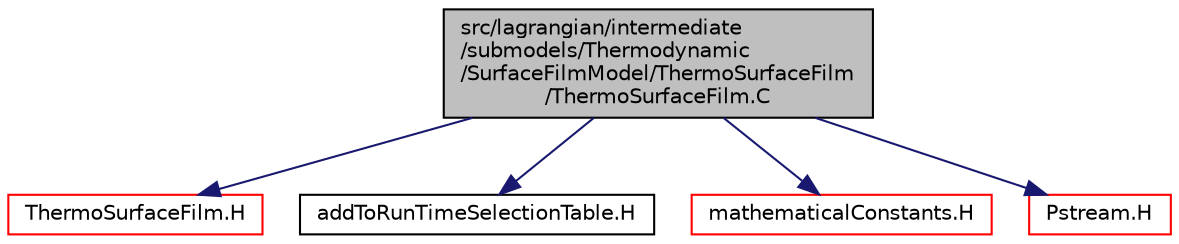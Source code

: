 digraph "src/lagrangian/intermediate/submodels/Thermodynamic/SurfaceFilmModel/ThermoSurfaceFilm/ThermoSurfaceFilm.C"
{
  bgcolor="transparent";
  edge [fontname="Helvetica",fontsize="10",labelfontname="Helvetica",labelfontsize="10"];
  node [fontname="Helvetica",fontsize="10",shape=record];
  Node1 [label="src/lagrangian/intermediate\l/submodels/Thermodynamic\l/SurfaceFilmModel/ThermoSurfaceFilm\l/ThermoSurfaceFilm.C",height=0.2,width=0.4,color="black", fillcolor="grey75", style="filled", fontcolor="black"];
  Node1 -> Node2 [color="midnightblue",fontsize="10",style="solid",fontname="Helvetica"];
  Node2 [label="ThermoSurfaceFilm.H",height=0.2,width=0.4,color="red",URL="$a07188.html"];
  Node1 -> Node3 [color="midnightblue",fontsize="10",style="solid",fontname="Helvetica"];
  Node3 [label="addToRunTimeSelectionTable.H",height=0.2,width=0.4,color="black",URL="$a08169.html",tooltip="Macros for easy insertion into run-time selection tables. "];
  Node1 -> Node4 [color="midnightblue",fontsize="10",style="solid",fontname="Helvetica"];
  Node4 [label="mathematicalConstants.H",height=0.2,width=0.4,color="red",URL="$a08490.html"];
  Node1 -> Node5 [color="midnightblue",fontsize="10",style="solid",fontname="Helvetica"];
  Node5 [label="Pstream.H",height=0.2,width=0.4,color="red",URL="$a08124.html"];
}
